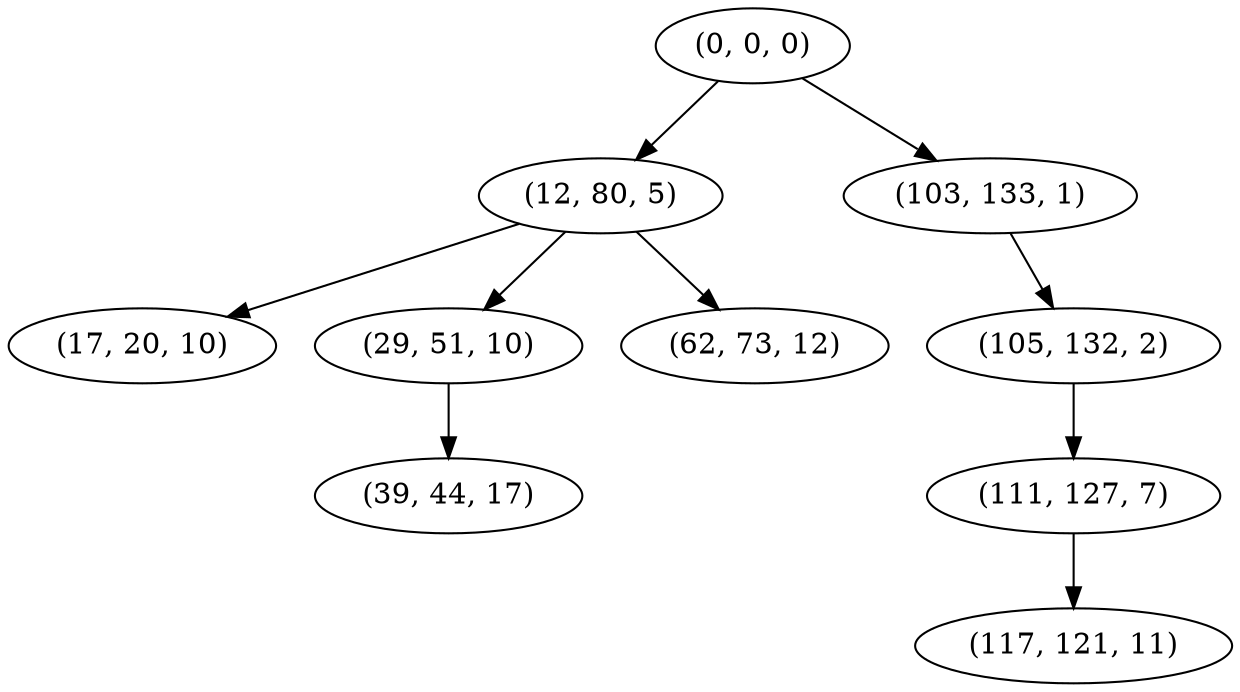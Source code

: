 digraph tree {
    "(0, 0, 0)";
    "(12, 80, 5)";
    "(17, 20, 10)";
    "(29, 51, 10)";
    "(39, 44, 17)";
    "(62, 73, 12)";
    "(103, 133, 1)";
    "(105, 132, 2)";
    "(111, 127, 7)";
    "(117, 121, 11)";
    "(0, 0, 0)" -> "(12, 80, 5)";
    "(0, 0, 0)" -> "(103, 133, 1)";
    "(12, 80, 5)" -> "(17, 20, 10)";
    "(12, 80, 5)" -> "(29, 51, 10)";
    "(12, 80, 5)" -> "(62, 73, 12)";
    "(29, 51, 10)" -> "(39, 44, 17)";
    "(103, 133, 1)" -> "(105, 132, 2)";
    "(105, 132, 2)" -> "(111, 127, 7)";
    "(111, 127, 7)" -> "(117, 121, 11)";
}

